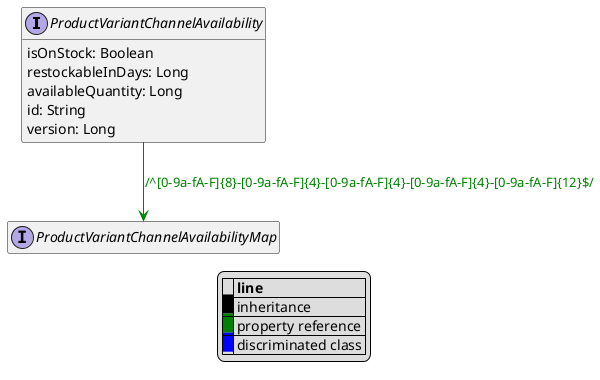 @startuml

hide empty fields
hide empty methods
legend
|= |= line |
|<back:black>   </back>| inheritance |
|<back:green>   </back>| property reference |
|<back:blue>   </back>| discriminated class |
endlegend
interface ProductVariantChannelAvailability [[ProductVariantChannelAvailability.svg]]  {
    isOnStock: Boolean
    restockableInDays: Long
    availableQuantity: Long
    id: String
    version: Long
}



interface ProductVariantChannelAvailabilityMap [[ProductVariantChannelAvailabilityMap.svg]]  {
}

ProductVariantChannelAvailability --> ProductVariantChannelAvailabilityMap #green;text:green : "/^[0-9a-fA-F]{8}-[0-9a-fA-F]{4}-[0-9a-fA-F]{4}-[0-9a-fA-F]{4}-[0-9a-fA-F]{12}$/"
@enduml
